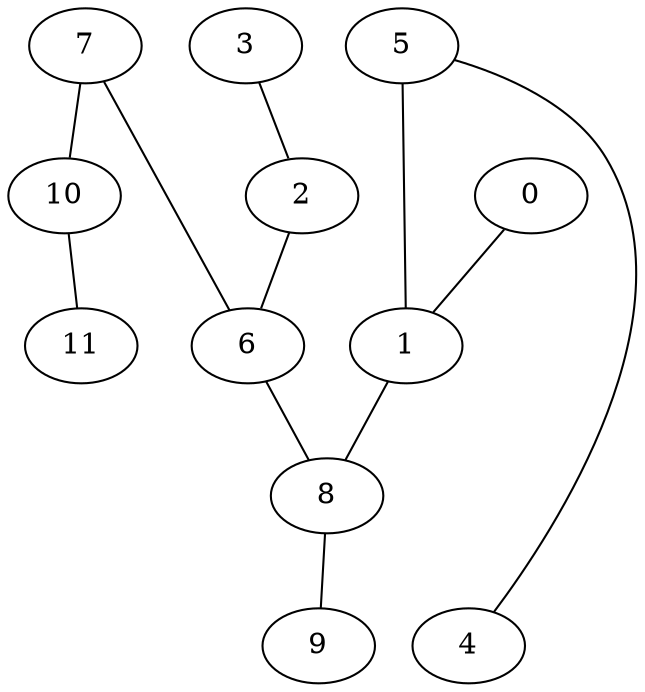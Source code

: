 strict graph {


	"7" [  weight=0 ];

	"7" -- "6" [  weight=0 ];

	"7" -- "10" [  weight=0 ];

	"5" [  weight=0 ];

	"5" -- "1" [  weight=0 ];

	"5" -- "4" [  weight=0 ];

	"0" [  weight=0 ];

	"0" -- "1" [  weight=0 ];

	"3" [  weight=0 ];

	"3" -- "2" [  weight=0 ];

	"2" [  weight=0 ];

	"2" -- "6" [  weight=0 ];

	"2" -- "3" [  weight=0 ];

	"4" [  weight=0 ];

	"4" -- "5" [  weight=0 ];

	"6" [  weight=0 ];

	"6" -- "7" [  weight=0 ];

	"6" -- "8" [  weight=0 ];

	"6" -- "2" [  weight=0 ];

	"1" [  weight=0 ];

	"1" [  weight=0 ];

	"1" -- "8" [  weight=0 ];

	"1" -- "5" [  weight=0 ];

	"8" [  weight=0 ];

	"8" -- "6" [  weight=0 ];

	"8" -- "1" [  weight=0 ];

	"8" -- "9" [  weight=0 ];

	"10" [  weight=0 ];

	"10" -- "7" [  weight=0 ];

	"10" -- "11" [  weight=0 ];

	"11" [  weight=0 ];

	"11" -- "10" [  weight=0 ];

	"9" [  weight=0 ];

	"9" -- "8" [  weight=0 ];

}
